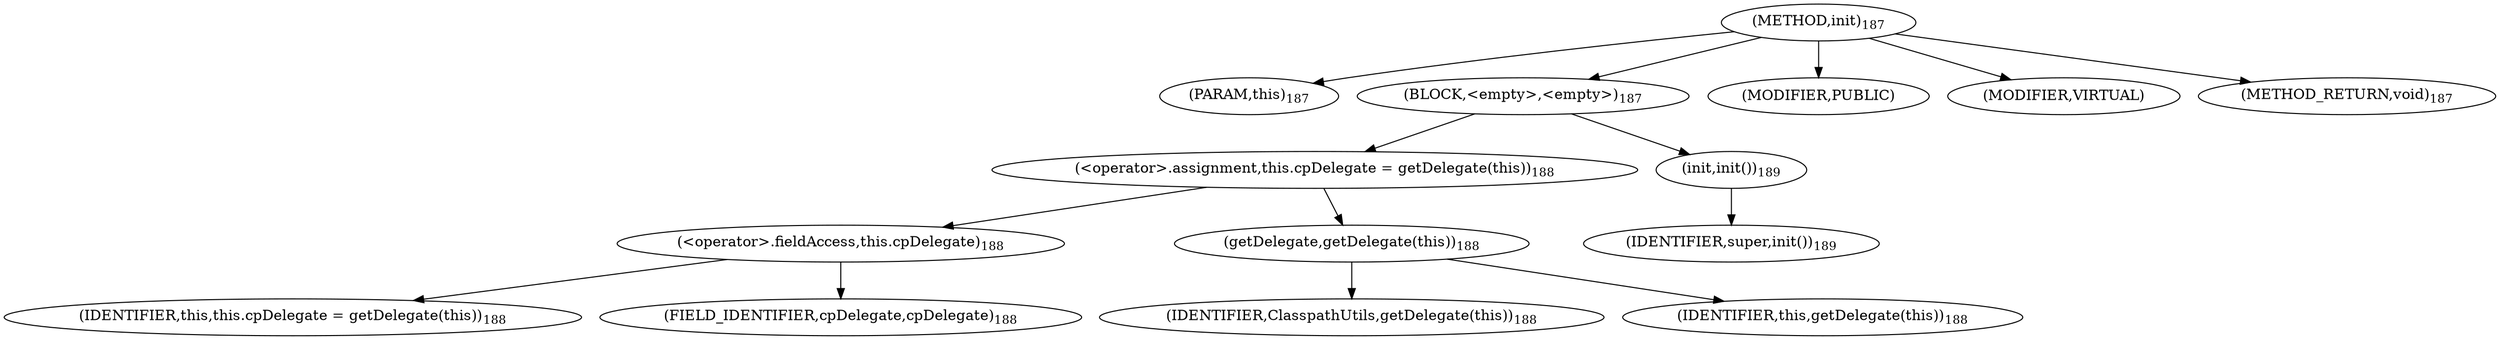digraph "init" {  
"174" [label = <(METHOD,init)<SUB>187</SUB>> ]
"19" [label = <(PARAM,this)<SUB>187</SUB>> ]
"175" [label = <(BLOCK,&lt;empty&gt;,&lt;empty&gt;)<SUB>187</SUB>> ]
"176" [label = <(&lt;operator&gt;.assignment,this.cpDelegate = getDelegate(this))<SUB>188</SUB>> ]
"177" [label = <(&lt;operator&gt;.fieldAccess,this.cpDelegate)<SUB>188</SUB>> ]
"18" [label = <(IDENTIFIER,this,this.cpDelegate = getDelegate(this))<SUB>188</SUB>> ]
"178" [label = <(FIELD_IDENTIFIER,cpDelegate,cpDelegate)<SUB>188</SUB>> ]
"179" [label = <(getDelegate,getDelegate(this))<SUB>188</SUB>> ]
"180" [label = <(IDENTIFIER,ClasspathUtils,getDelegate(this))<SUB>188</SUB>> ]
"20" [label = <(IDENTIFIER,this,getDelegate(this))<SUB>188</SUB>> ]
"181" [label = <(init,init())<SUB>189</SUB>> ]
"182" [label = <(IDENTIFIER,super,init())<SUB>189</SUB>> ]
"183" [label = <(MODIFIER,PUBLIC)> ]
"184" [label = <(MODIFIER,VIRTUAL)> ]
"185" [label = <(METHOD_RETURN,void)<SUB>187</SUB>> ]
  "174" -> "19" 
  "174" -> "175" 
  "174" -> "183" 
  "174" -> "184" 
  "174" -> "185" 
  "175" -> "176" 
  "175" -> "181" 
  "176" -> "177" 
  "176" -> "179" 
  "177" -> "18" 
  "177" -> "178" 
  "179" -> "180" 
  "179" -> "20" 
  "181" -> "182" 
}
